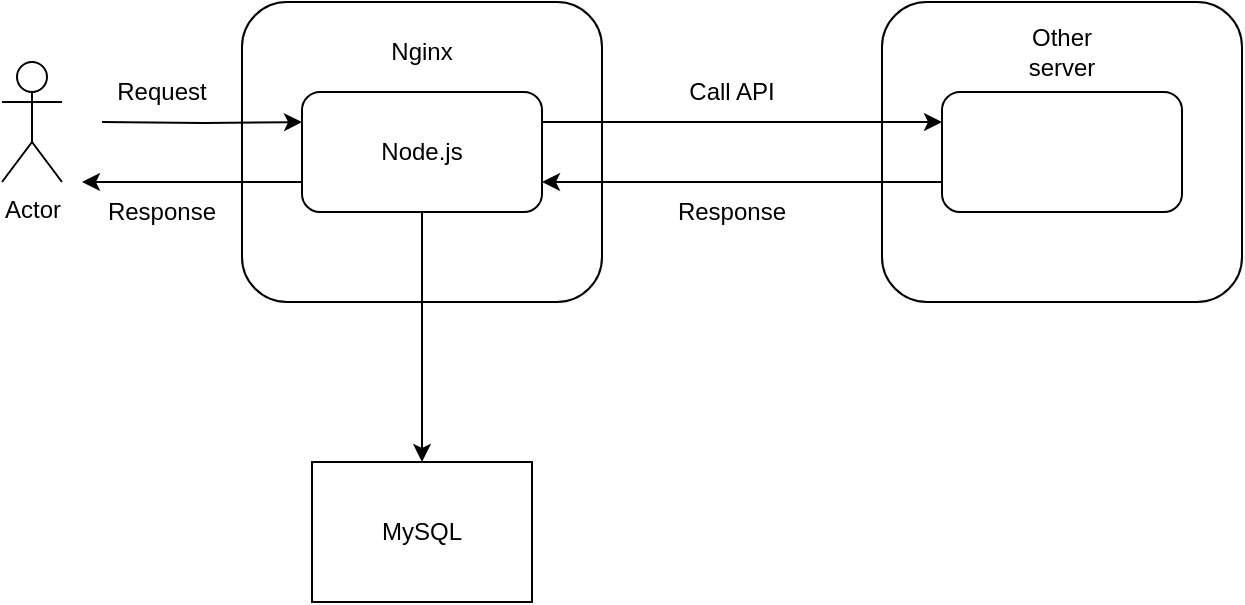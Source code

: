 <mxfile version="26.1.0">
  <diagram name="Page-1" id="xuPai-lDDP6Q1yH8qlxs">
    <mxGraphModel dx="1434" dy="772" grid="1" gridSize="10" guides="1" tooltips="1" connect="1" arrows="1" fold="1" page="1" pageScale="1" pageWidth="850" pageHeight="1100" math="0" shadow="0">
      <root>
        <mxCell id="0" />
        <mxCell id="1" parent="0" />
        <mxCell id="e3xWMkY1ZuFnUiXTaO7u-5" value="" style="rounded=1;whiteSpace=wrap;html=1;" vertex="1" parent="1">
          <mxGeometry x="160" y="170" width="180" height="150" as="geometry" />
        </mxCell>
        <mxCell id="e3xWMkY1ZuFnUiXTaO7u-15" style="edgeStyle=orthogonalEdgeStyle;rounded=0;orthogonalLoop=1;jettySize=auto;html=1;entryX=0;entryY=0.25;entryDx=0;entryDy=0;" edge="1" parent="1" target="e3xWMkY1ZuFnUiXTaO7u-4">
          <mxGeometry relative="1" as="geometry">
            <mxPoint x="90" y="230" as="sourcePoint" />
          </mxGeometry>
        </mxCell>
        <mxCell id="e3xWMkY1ZuFnUiXTaO7u-1" value="Actor" style="shape=umlActor;verticalLabelPosition=bottom;verticalAlign=top;html=1;outlineConnect=0;" vertex="1" parent="1">
          <mxGeometry x="40" y="200" width="30" height="60" as="geometry" />
        </mxCell>
        <mxCell id="e3xWMkY1ZuFnUiXTaO7u-7" style="edgeStyle=orthogonalEdgeStyle;rounded=0;orthogonalLoop=1;jettySize=auto;html=1;entryX=0.5;entryY=0;entryDx=0;entryDy=0;" edge="1" parent="1" source="e3xWMkY1ZuFnUiXTaO7u-4" target="e3xWMkY1ZuFnUiXTaO7u-6">
          <mxGeometry relative="1" as="geometry" />
        </mxCell>
        <mxCell id="e3xWMkY1ZuFnUiXTaO7u-16" style="edgeStyle=orthogonalEdgeStyle;rounded=0;orthogonalLoop=1;jettySize=auto;html=1;exitX=0;exitY=0.75;exitDx=0;exitDy=0;" edge="1" parent="1" source="e3xWMkY1ZuFnUiXTaO7u-4">
          <mxGeometry relative="1" as="geometry">
            <mxPoint x="80" y="260" as="targetPoint" />
          </mxGeometry>
        </mxCell>
        <mxCell id="e3xWMkY1ZuFnUiXTaO7u-4" value="Node.js" style="rounded=1;whiteSpace=wrap;html=1;" vertex="1" parent="1">
          <mxGeometry x="190" y="215" width="120" height="60" as="geometry" />
        </mxCell>
        <mxCell id="e3xWMkY1ZuFnUiXTaO7u-6" value="MySQL" style="rounded=0;whiteSpace=wrap;html=1;" vertex="1" parent="1">
          <mxGeometry x="195" y="400" width="110" height="70" as="geometry" />
        </mxCell>
        <mxCell id="e3xWMkY1ZuFnUiXTaO7u-8" value="" style="rounded=1;whiteSpace=wrap;html=1;" vertex="1" parent="1">
          <mxGeometry x="480" y="170" width="180" height="150" as="geometry" />
        </mxCell>
        <mxCell id="e3xWMkY1ZuFnUiXTaO7u-12" style="edgeStyle=orthogonalEdgeStyle;rounded=0;orthogonalLoop=1;jettySize=auto;html=1;exitX=0;exitY=0.75;exitDx=0;exitDy=0;entryX=1;entryY=0.75;entryDx=0;entryDy=0;" edge="1" parent="1" source="e3xWMkY1ZuFnUiXTaO7u-9" target="e3xWMkY1ZuFnUiXTaO7u-4">
          <mxGeometry relative="1" as="geometry" />
        </mxCell>
        <mxCell id="e3xWMkY1ZuFnUiXTaO7u-9" value="" style="rounded=1;whiteSpace=wrap;html=1;" vertex="1" parent="1">
          <mxGeometry x="510" y="215" width="120" height="60" as="geometry" />
        </mxCell>
        <mxCell id="e3xWMkY1ZuFnUiXTaO7u-10" value="Other server" style="text;html=1;align=center;verticalAlign=middle;whiteSpace=wrap;rounded=0;" vertex="1" parent="1">
          <mxGeometry x="540" y="180" width="60" height="30" as="geometry" />
        </mxCell>
        <mxCell id="e3xWMkY1ZuFnUiXTaO7u-11" style="edgeStyle=orthogonalEdgeStyle;rounded=0;orthogonalLoop=1;jettySize=auto;html=1;exitX=1;exitY=0.25;exitDx=0;exitDy=0;entryX=0;entryY=0.25;entryDx=0;entryDy=0;" edge="1" parent="1" source="e3xWMkY1ZuFnUiXTaO7u-4" target="e3xWMkY1ZuFnUiXTaO7u-9">
          <mxGeometry relative="1" as="geometry" />
        </mxCell>
        <mxCell id="e3xWMkY1ZuFnUiXTaO7u-13" value="Nginx" style="text;html=1;align=center;verticalAlign=middle;whiteSpace=wrap;rounded=0;" vertex="1" parent="1">
          <mxGeometry x="220" y="180" width="60" height="30" as="geometry" />
        </mxCell>
        <mxCell id="e3xWMkY1ZuFnUiXTaO7u-17" value="Call API" style="text;html=1;align=center;verticalAlign=middle;whiteSpace=wrap;rounded=0;" vertex="1" parent="1">
          <mxGeometry x="375" y="200" width="60" height="30" as="geometry" />
        </mxCell>
        <mxCell id="e3xWMkY1ZuFnUiXTaO7u-18" value="Response" style="text;html=1;align=center;verticalAlign=middle;whiteSpace=wrap;rounded=0;" vertex="1" parent="1">
          <mxGeometry x="375" y="260" width="60" height="30" as="geometry" />
        </mxCell>
        <mxCell id="e3xWMkY1ZuFnUiXTaO7u-19" value="Response" style="text;html=1;align=center;verticalAlign=middle;whiteSpace=wrap;rounded=0;" vertex="1" parent="1">
          <mxGeometry x="90" y="260" width="60" height="30" as="geometry" />
        </mxCell>
        <mxCell id="e3xWMkY1ZuFnUiXTaO7u-20" value="Request" style="text;html=1;align=center;verticalAlign=middle;whiteSpace=wrap;rounded=0;" vertex="1" parent="1">
          <mxGeometry x="90" y="200" width="60" height="30" as="geometry" />
        </mxCell>
      </root>
    </mxGraphModel>
  </diagram>
</mxfile>
